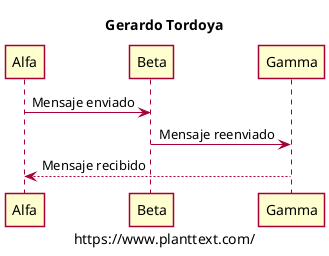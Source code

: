 @startuml Samples
skin rose
skinparam classFontName Calibri
skinparam shadowing false

title Gerardo Tordoya

'========= 2022-09-01 =========

Alfa -> Beta: Mensaje enviado
Beta -> Gamma: Mensaje reenviado
Gamma --> Alfa: Mensaje recibido

caption https://www.planttext.com/

@enduml